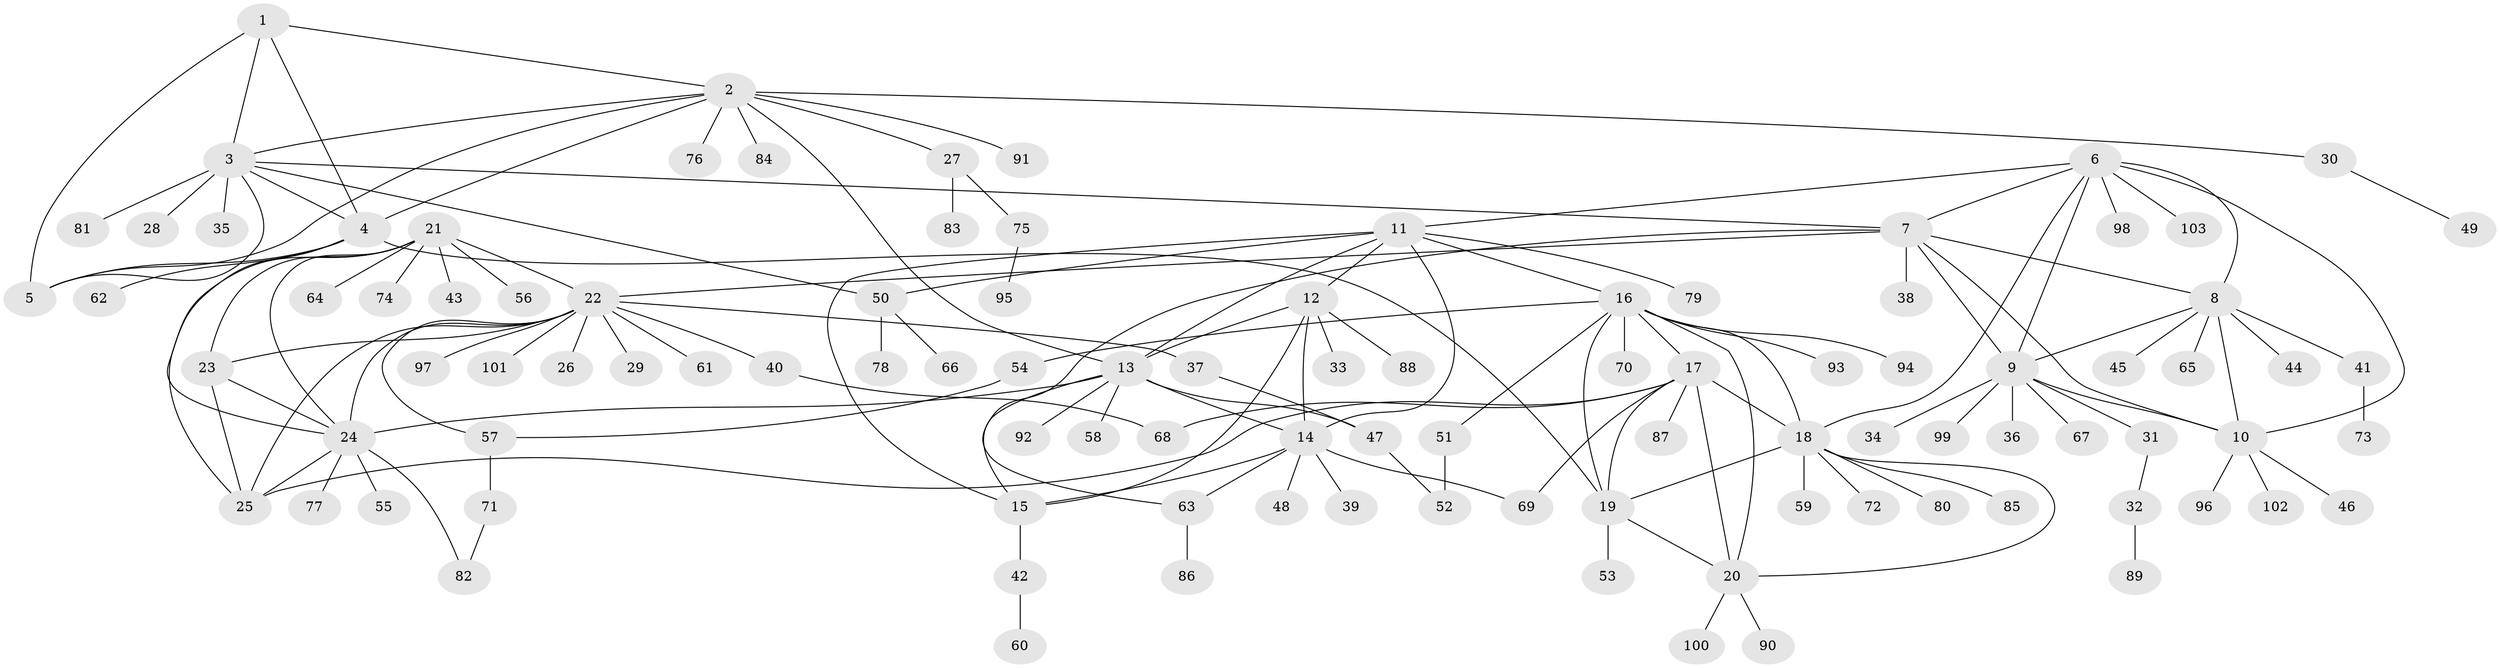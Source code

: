 // Generated by graph-tools (version 1.1) at 2025/55/03/09/25 04:55:49]
// undirected, 103 vertices, 146 edges
graph export_dot {
graph [start="1"]
  node [color=gray90,style=filled];
  1;
  2;
  3;
  4;
  5;
  6;
  7;
  8;
  9;
  10;
  11;
  12;
  13;
  14;
  15;
  16;
  17;
  18;
  19;
  20;
  21;
  22;
  23;
  24;
  25;
  26;
  27;
  28;
  29;
  30;
  31;
  32;
  33;
  34;
  35;
  36;
  37;
  38;
  39;
  40;
  41;
  42;
  43;
  44;
  45;
  46;
  47;
  48;
  49;
  50;
  51;
  52;
  53;
  54;
  55;
  56;
  57;
  58;
  59;
  60;
  61;
  62;
  63;
  64;
  65;
  66;
  67;
  68;
  69;
  70;
  71;
  72;
  73;
  74;
  75;
  76;
  77;
  78;
  79;
  80;
  81;
  82;
  83;
  84;
  85;
  86;
  87;
  88;
  89;
  90;
  91;
  92;
  93;
  94;
  95;
  96;
  97;
  98;
  99;
  100;
  101;
  102;
  103;
  1 -- 2;
  1 -- 3;
  1 -- 4;
  1 -- 5;
  2 -- 3;
  2 -- 4;
  2 -- 5;
  2 -- 13;
  2 -- 27;
  2 -- 30;
  2 -- 76;
  2 -- 84;
  2 -- 91;
  3 -- 4;
  3 -- 5;
  3 -- 7;
  3 -- 28;
  3 -- 35;
  3 -- 50;
  3 -- 81;
  4 -- 5;
  4 -- 19;
  4 -- 24;
  4 -- 62;
  6 -- 7;
  6 -- 8;
  6 -- 9;
  6 -- 10;
  6 -- 11;
  6 -- 18;
  6 -- 98;
  6 -- 103;
  7 -- 8;
  7 -- 9;
  7 -- 10;
  7 -- 22;
  7 -- 38;
  7 -- 63;
  8 -- 9;
  8 -- 10;
  8 -- 41;
  8 -- 44;
  8 -- 45;
  8 -- 65;
  9 -- 10;
  9 -- 31;
  9 -- 34;
  9 -- 36;
  9 -- 67;
  9 -- 99;
  10 -- 46;
  10 -- 96;
  10 -- 102;
  11 -- 12;
  11 -- 13;
  11 -- 14;
  11 -- 15;
  11 -- 16;
  11 -- 50;
  11 -- 79;
  12 -- 13;
  12 -- 14;
  12 -- 15;
  12 -- 33;
  12 -- 88;
  13 -- 14;
  13 -- 15;
  13 -- 24;
  13 -- 47;
  13 -- 58;
  13 -- 92;
  14 -- 15;
  14 -- 39;
  14 -- 48;
  14 -- 63;
  14 -- 69;
  15 -- 42;
  16 -- 17;
  16 -- 18;
  16 -- 19;
  16 -- 20;
  16 -- 51;
  16 -- 54;
  16 -- 70;
  16 -- 93;
  16 -- 94;
  17 -- 18;
  17 -- 19;
  17 -- 20;
  17 -- 25;
  17 -- 68;
  17 -- 69;
  17 -- 87;
  18 -- 19;
  18 -- 20;
  18 -- 59;
  18 -- 72;
  18 -- 80;
  18 -- 85;
  19 -- 20;
  19 -- 53;
  20 -- 90;
  20 -- 100;
  21 -- 22;
  21 -- 23;
  21 -- 24;
  21 -- 25;
  21 -- 43;
  21 -- 56;
  21 -- 64;
  21 -- 74;
  22 -- 23;
  22 -- 24;
  22 -- 25;
  22 -- 26;
  22 -- 29;
  22 -- 37;
  22 -- 40;
  22 -- 57;
  22 -- 61;
  22 -- 97;
  22 -- 101;
  23 -- 24;
  23 -- 25;
  24 -- 25;
  24 -- 55;
  24 -- 77;
  24 -- 82;
  27 -- 75;
  27 -- 83;
  30 -- 49;
  31 -- 32;
  32 -- 89;
  37 -- 47;
  40 -- 68;
  41 -- 73;
  42 -- 60;
  47 -- 52;
  50 -- 66;
  50 -- 78;
  51 -- 52;
  54 -- 57;
  57 -- 71;
  63 -- 86;
  71 -- 82;
  75 -- 95;
}
